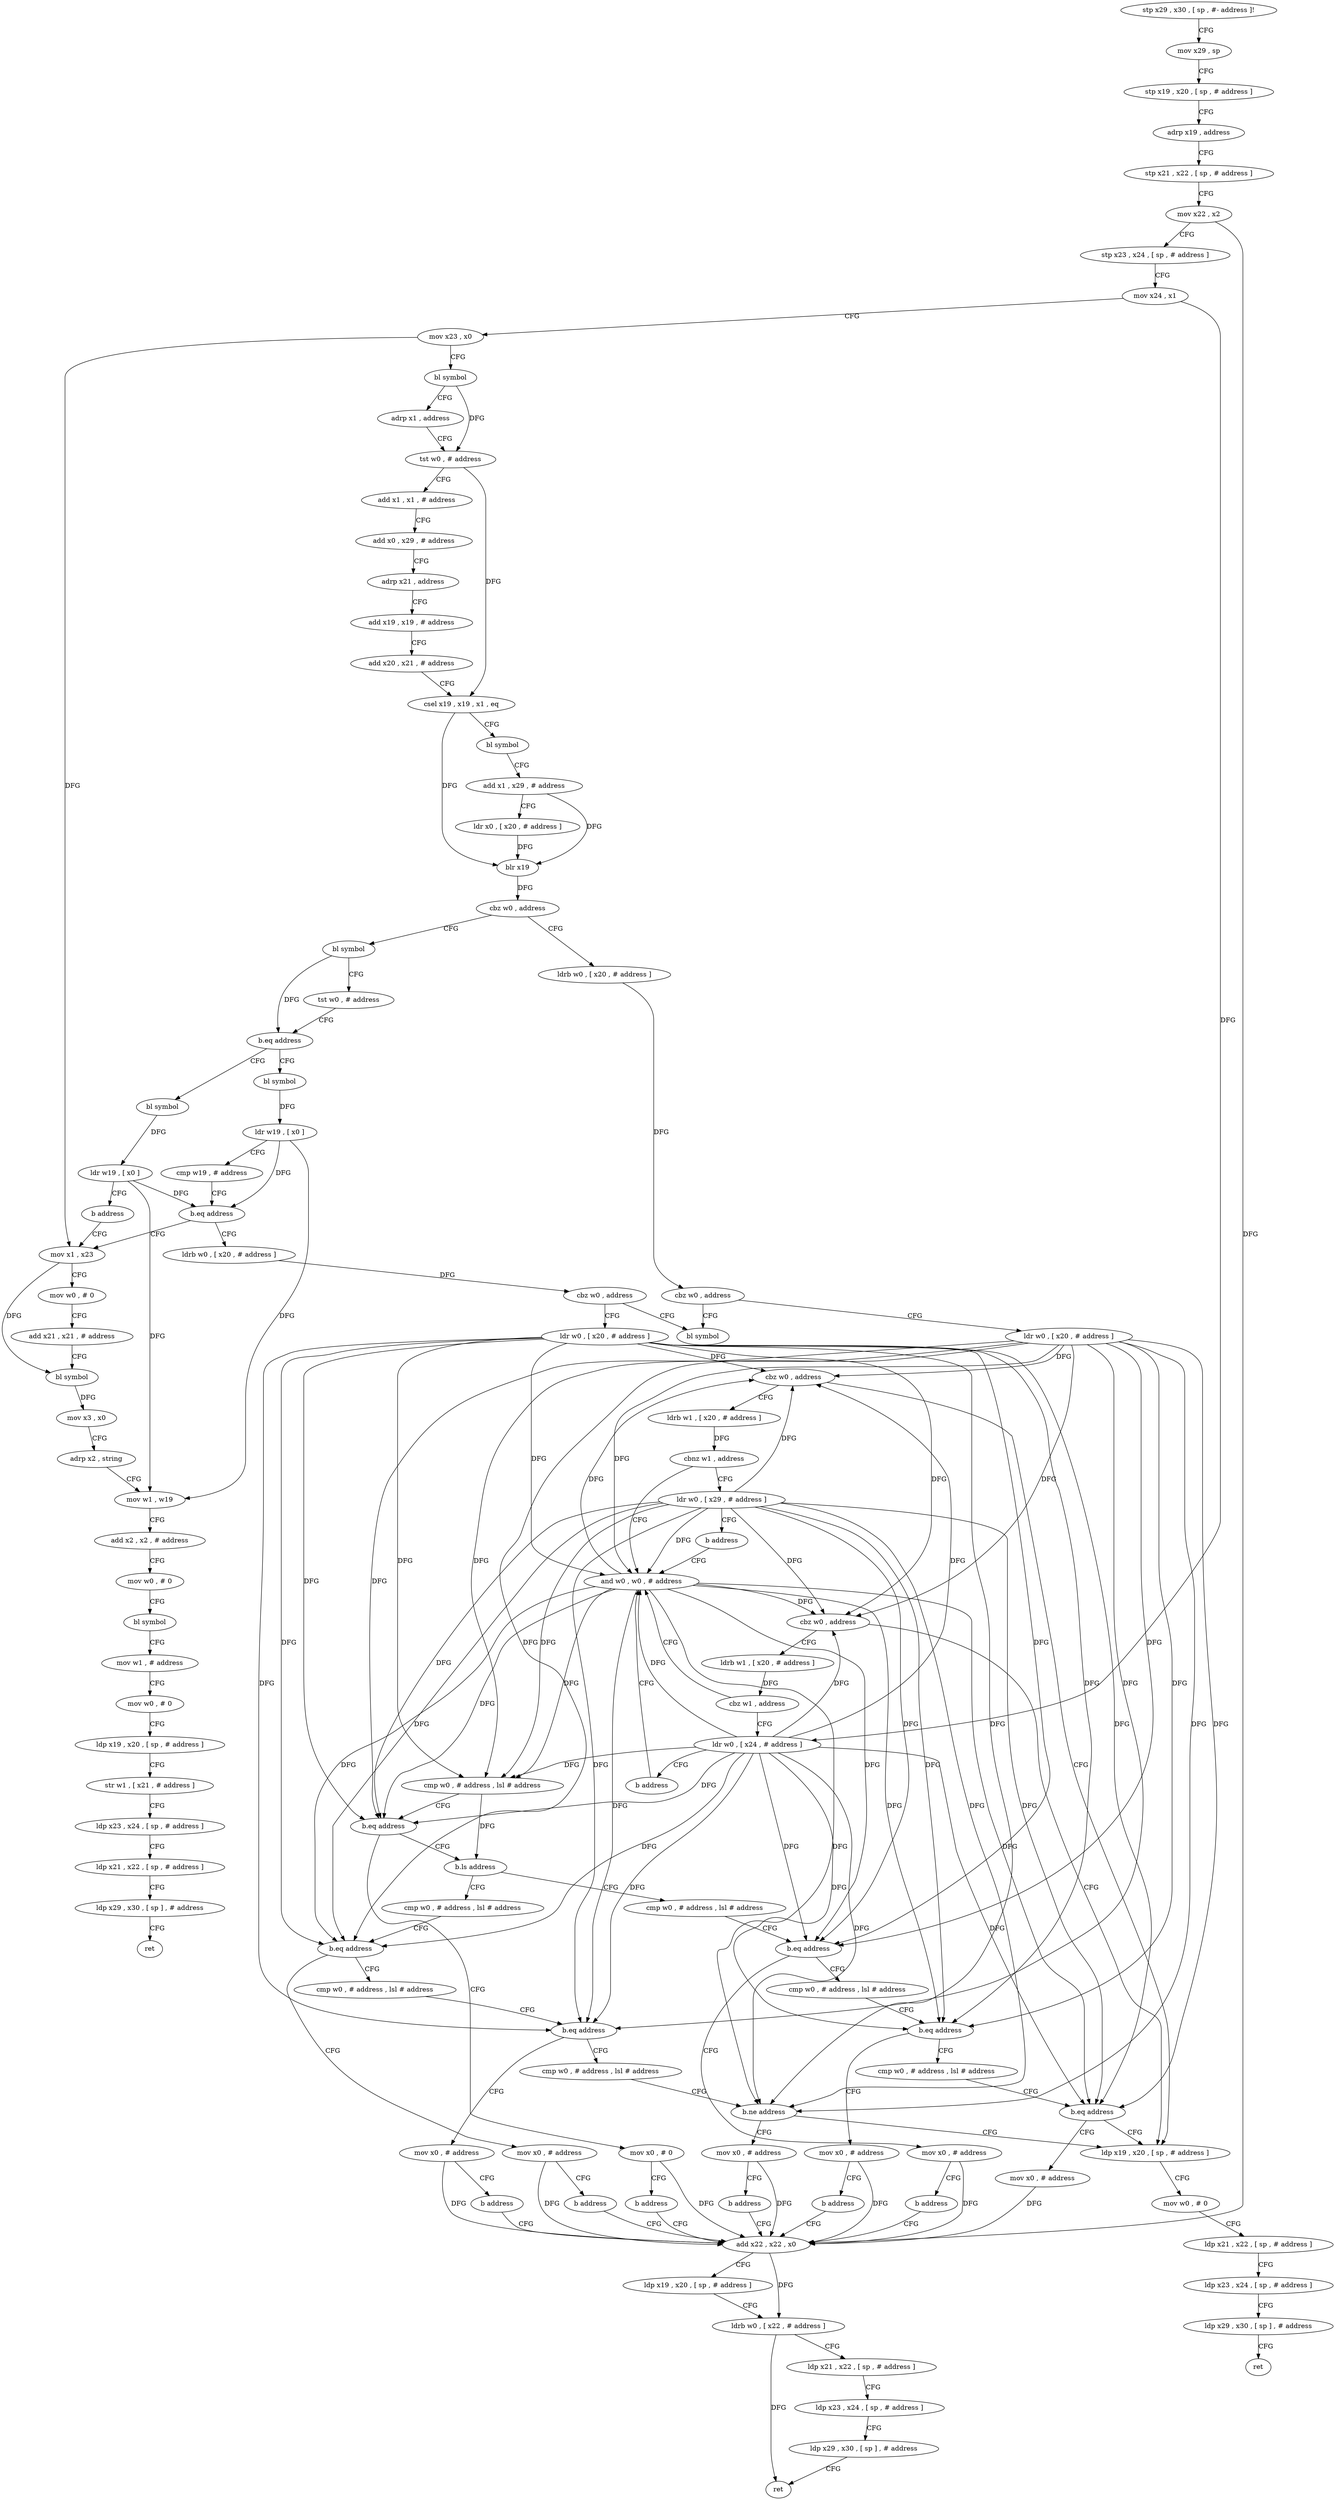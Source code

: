 digraph "func" {
"4220640" [label = "stp x29 , x30 , [ sp , #- address ]!" ]
"4220644" [label = "mov x29 , sp" ]
"4220648" [label = "stp x19 , x20 , [ sp , # address ]" ]
"4220652" [label = "adrp x19 , address" ]
"4220656" [label = "stp x21 , x22 , [ sp , # address ]" ]
"4220660" [label = "mov x22 , x2" ]
"4220664" [label = "stp x23 , x24 , [ sp , # address ]" ]
"4220668" [label = "mov x24 , x1" ]
"4220672" [label = "mov x23 , x0" ]
"4220676" [label = "bl symbol" ]
"4220680" [label = "adrp x1 , address" ]
"4220684" [label = "tst w0 , # address" ]
"4220688" [label = "add x1 , x1 , # address" ]
"4220692" [label = "add x0 , x29 , # address" ]
"4220696" [label = "adrp x21 , address" ]
"4220700" [label = "add x19 , x19 , # address" ]
"4220704" [label = "add x20 , x21 , # address" ]
"4220708" [label = "csel x19 , x19 , x1 , eq" ]
"4220712" [label = "bl symbol" ]
"4220716" [label = "add x1 , x29 , # address" ]
"4220720" [label = "ldr x0 , [ x20 , # address ]" ]
"4220724" [label = "blr x19" ]
"4220728" [label = "cbz w0 , address" ]
"4220832" [label = "ldrb w0 , [ x20 , # address ]" ]
"4220732" [label = "bl symbol" ]
"4220836" [label = "cbz w0 , address" ]
"4221040" [label = "bl symbol" ]
"4220840" [label = "ldr w0 , [ x20 , # address ]" ]
"4220736" [label = "tst w0 , # address" ]
"4220740" [label = "b.eq address" ]
"4220960" [label = "bl symbol" ]
"4220744" [label = "bl symbol" ]
"4220844" [label = "cbz w0 , address" ]
"4220896" [label = "ldp x19 , x20 , [ sp , # address ]" ]
"4220848" [label = "ldrb w1 , [ x20 , # address ]" ]
"4220964" [label = "ldr w19 , [ x0 ]" ]
"4220968" [label = "b address" ]
"4220760" [label = "mov x1 , x23" ]
"4220748" [label = "ldr w19 , [ x0 ]" ]
"4220752" [label = "cmp w19 , # address" ]
"4220756" [label = "b.eq address" ]
"4220976" [label = "ldrb w0 , [ x20 , # address ]" ]
"4220900" [label = "mov w0 , # 0" ]
"4220904" [label = "ldp x21 , x22 , [ sp , # address ]" ]
"4220908" [label = "ldp x23 , x24 , [ sp , # address ]" ]
"4220912" [label = "ldp x29 , x30 , [ sp ] , # address" ]
"4220916" [label = "ret" ]
"4220852" [label = "cbnz w1 , address" ]
"4220920" [label = "ldr w0 , [ x29 , # address ]" ]
"4220856" [label = "and w0 , w0 , # address" ]
"4220764" [label = "mov w0 , # 0" ]
"4220768" [label = "add x21 , x21 , # address" ]
"4220772" [label = "bl symbol" ]
"4220776" [label = "mov x3 , x0" ]
"4220780" [label = "adrp x2 , string" ]
"4220784" [label = "mov w1 , w19" ]
"4220788" [label = "add x2 , x2 , # address" ]
"4220792" [label = "mov w0 , # 0" ]
"4220796" [label = "bl symbol" ]
"4220800" [label = "mov w1 , # address" ]
"4220804" [label = "mov w0 , # 0" ]
"4220808" [label = "ldp x19 , x20 , [ sp , # address ]" ]
"4220812" [label = "str w1 , [ x21 , # address ]" ]
"4220816" [label = "ldp x23 , x24 , [ sp , # address ]" ]
"4220820" [label = "ldp x21 , x22 , [ sp , # address ]" ]
"4220824" [label = "ldp x29 , x30 , [ sp ] , # address" ]
"4220828" [label = "ret" ]
"4220980" [label = "cbz w0 , address" ]
"4220984" [label = "ldr w0 , [ x20 , # address ]" ]
"4220924" [label = "b address" ]
"4220860" [label = "cmp w0 , # address , lsl # address" ]
"4220864" [label = "b.eq address" ]
"4221080" [label = "mov x0 , # 0" ]
"4220868" [label = "b.ls address" ]
"4220988" [label = "cbz w0 , address" ]
"4220992" [label = "ldrb w1 , [ x20 , # address ]" ]
"4221084" [label = "b address" ]
"4221012" [label = "add x22 , x22 , x0" ]
"4220928" [label = "cmp w0 , # address , lsl # address" ]
"4220872" [label = "cmp w0 , # address , lsl # address" ]
"4220996" [label = "cbz w1 , address" ]
"4221000" [label = "ldr w0 , [ x24 , # address ]" ]
"4221016" [label = "ldp x19 , x20 , [ sp , # address ]" ]
"4221020" [label = "ldrb w0 , [ x22 , # address ]" ]
"4221024" [label = "ldp x21 , x22 , [ sp , # address ]" ]
"4221028" [label = "ldp x23 , x24 , [ sp , # address ]" ]
"4221032" [label = "ldp x29 , x30 , [ sp ] , # address" ]
"4221036" [label = "ret" ]
"4220932" [label = "b.eq address" ]
"4221072" [label = "mov x0 , # address" ]
"4220936" [label = "cmp w0 , # address , lsl # address" ]
"4220876" [label = "b.eq address" ]
"4221064" [label = "mov x0 , # address" ]
"4220880" [label = "cmp w0 , # address , lsl # address" ]
"4221004" [label = "b address" ]
"4221076" [label = "b address" ]
"4220940" [label = "b.eq address" ]
"4221048" [label = "mov x0 , # address" ]
"4220944" [label = "cmp w0 , # address , lsl # address" ]
"4221068" [label = "b address" ]
"4220884" [label = "b.eq address" ]
"4221056" [label = "mov x0 , # address" ]
"4220888" [label = "cmp w0 , # address , lsl # address" ]
"4221052" [label = "b address" ]
"4220948" [label = "b.ne address" ]
"4220952" [label = "mov x0 , # address" ]
"4221060" [label = "b address" ]
"4220892" [label = "b.eq address" ]
"4221008" [label = "mov x0 , # address" ]
"4220956" [label = "b address" ]
"4220640" -> "4220644" [ label = "CFG" ]
"4220644" -> "4220648" [ label = "CFG" ]
"4220648" -> "4220652" [ label = "CFG" ]
"4220652" -> "4220656" [ label = "CFG" ]
"4220656" -> "4220660" [ label = "CFG" ]
"4220660" -> "4220664" [ label = "CFG" ]
"4220660" -> "4221012" [ label = "DFG" ]
"4220664" -> "4220668" [ label = "CFG" ]
"4220668" -> "4220672" [ label = "CFG" ]
"4220668" -> "4221000" [ label = "DFG" ]
"4220672" -> "4220676" [ label = "CFG" ]
"4220672" -> "4220760" [ label = "DFG" ]
"4220676" -> "4220680" [ label = "CFG" ]
"4220676" -> "4220684" [ label = "DFG" ]
"4220680" -> "4220684" [ label = "CFG" ]
"4220684" -> "4220688" [ label = "CFG" ]
"4220684" -> "4220708" [ label = "DFG" ]
"4220688" -> "4220692" [ label = "CFG" ]
"4220692" -> "4220696" [ label = "CFG" ]
"4220696" -> "4220700" [ label = "CFG" ]
"4220700" -> "4220704" [ label = "CFG" ]
"4220704" -> "4220708" [ label = "CFG" ]
"4220708" -> "4220712" [ label = "CFG" ]
"4220708" -> "4220724" [ label = "DFG" ]
"4220712" -> "4220716" [ label = "CFG" ]
"4220716" -> "4220720" [ label = "CFG" ]
"4220716" -> "4220724" [ label = "DFG" ]
"4220720" -> "4220724" [ label = "DFG" ]
"4220724" -> "4220728" [ label = "DFG" ]
"4220728" -> "4220832" [ label = "CFG" ]
"4220728" -> "4220732" [ label = "CFG" ]
"4220832" -> "4220836" [ label = "DFG" ]
"4220732" -> "4220736" [ label = "CFG" ]
"4220732" -> "4220740" [ label = "DFG" ]
"4220836" -> "4221040" [ label = "CFG" ]
"4220836" -> "4220840" [ label = "CFG" ]
"4220840" -> "4220844" [ label = "DFG" ]
"4220840" -> "4220856" [ label = "DFG" ]
"4220840" -> "4220860" [ label = "DFG" ]
"4220840" -> "4220864" [ label = "DFG" ]
"4220840" -> "4220988" [ label = "DFG" ]
"4220840" -> "4220932" [ label = "DFG" ]
"4220840" -> "4220876" [ label = "DFG" ]
"4220840" -> "4220940" [ label = "DFG" ]
"4220840" -> "4220884" [ label = "DFG" ]
"4220840" -> "4220948" [ label = "DFG" ]
"4220840" -> "4220892" [ label = "DFG" ]
"4220736" -> "4220740" [ label = "CFG" ]
"4220740" -> "4220960" [ label = "CFG" ]
"4220740" -> "4220744" [ label = "CFG" ]
"4220960" -> "4220964" [ label = "DFG" ]
"4220744" -> "4220748" [ label = "DFG" ]
"4220844" -> "4220896" [ label = "CFG" ]
"4220844" -> "4220848" [ label = "CFG" ]
"4220896" -> "4220900" [ label = "CFG" ]
"4220848" -> "4220852" [ label = "DFG" ]
"4220964" -> "4220968" [ label = "CFG" ]
"4220964" -> "4220756" [ label = "DFG" ]
"4220964" -> "4220784" [ label = "DFG" ]
"4220968" -> "4220760" [ label = "CFG" ]
"4220760" -> "4220764" [ label = "CFG" ]
"4220760" -> "4220772" [ label = "DFG" ]
"4220748" -> "4220752" [ label = "CFG" ]
"4220748" -> "4220756" [ label = "DFG" ]
"4220748" -> "4220784" [ label = "DFG" ]
"4220752" -> "4220756" [ label = "CFG" ]
"4220756" -> "4220976" [ label = "CFG" ]
"4220756" -> "4220760" [ label = "CFG" ]
"4220976" -> "4220980" [ label = "DFG" ]
"4220900" -> "4220904" [ label = "CFG" ]
"4220904" -> "4220908" [ label = "CFG" ]
"4220908" -> "4220912" [ label = "CFG" ]
"4220912" -> "4220916" [ label = "CFG" ]
"4220852" -> "4220920" [ label = "CFG" ]
"4220852" -> "4220856" [ label = "CFG" ]
"4220920" -> "4220924" [ label = "CFG" ]
"4220920" -> "4220844" [ label = "DFG" ]
"4220920" -> "4220856" [ label = "DFG" ]
"4220920" -> "4220860" [ label = "DFG" ]
"4220920" -> "4220864" [ label = "DFG" ]
"4220920" -> "4220988" [ label = "DFG" ]
"4220920" -> "4220932" [ label = "DFG" ]
"4220920" -> "4220876" [ label = "DFG" ]
"4220920" -> "4220940" [ label = "DFG" ]
"4220920" -> "4220884" [ label = "DFG" ]
"4220920" -> "4220948" [ label = "DFG" ]
"4220920" -> "4220892" [ label = "DFG" ]
"4220856" -> "4220860" [ label = "DFG" ]
"4220856" -> "4220844" [ label = "DFG" ]
"4220856" -> "4220864" [ label = "DFG" ]
"4220856" -> "4220988" [ label = "DFG" ]
"4220856" -> "4220932" [ label = "DFG" ]
"4220856" -> "4220876" [ label = "DFG" ]
"4220856" -> "4220940" [ label = "DFG" ]
"4220856" -> "4220884" [ label = "DFG" ]
"4220856" -> "4220948" [ label = "DFG" ]
"4220856" -> "4220892" [ label = "DFG" ]
"4220764" -> "4220768" [ label = "CFG" ]
"4220768" -> "4220772" [ label = "CFG" ]
"4220772" -> "4220776" [ label = "DFG" ]
"4220776" -> "4220780" [ label = "CFG" ]
"4220780" -> "4220784" [ label = "CFG" ]
"4220784" -> "4220788" [ label = "CFG" ]
"4220788" -> "4220792" [ label = "CFG" ]
"4220792" -> "4220796" [ label = "CFG" ]
"4220796" -> "4220800" [ label = "CFG" ]
"4220800" -> "4220804" [ label = "CFG" ]
"4220804" -> "4220808" [ label = "CFG" ]
"4220808" -> "4220812" [ label = "CFG" ]
"4220812" -> "4220816" [ label = "CFG" ]
"4220816" -> "4220820" [ label = "CFG" ]
"4220820" -> "4220824" [ label = "CFG" ]
"4220824" -> "4220828" [ label = "CFG" ]
"4220980" -> "4221040" [ label = "CFG" ]
"4220980" -> "4220984" [ label = "CFG" ]
"4220984" -> "4220988" [ label = "DFG" ]
"4220984" -> "4220844" [ label = "DFG" ]
"4220984" -> "4220856" [ label = "DFG" ]
"4220984" -> "4220860" [ label = "DFG" ]
"4220984" -> "4220864" [ label = "DFG" ]
"4220984" -> "4220932" [ label = "DFG" ]
"4220984" -> "4220876" [ label = "DFG" ]
"4220984" -> "4220940" [ label = "DFG" ]
"4220984" -> "4220884" [ label = "DFG" ]
"4220984" -> "4220948" [ label = "DFG" ]
"4220984" -> "4220892" [ label = "DFG" ]
"4220924" -> "4220856" [ label = "CFG" ]
"4220860" -> "4220864" [ label = "CFG" ]
"4220860" -> "4220868" [ label = "DFG" ]
"4220864" -> "4221080" [ label = "CFG" ]
"4220864" -> "4220868" [ label = "CFG" ]
"4221080" -> "4221084" [ label = "CFG" ]
"4221080" -> "4221012" [ label = "DFG" ]
"4220868" -> "4220928" [ label = "CFG" ]
"4220868" -> "4220872" [ label = "CFG" ]
"4220988" -> "4220896" [ label = "CFG" ]
"4220988" -> "4220992" [ label = "CFG" ]
"4220992" -> "4220996" [ label = "DFG" ]
"4221084" -> "4221012" [ label = "CFG" ]
"4221012" -> "4221016" [ label = "CFG" ]
"4221012" -> "4221020" [ label = "DFG" ]
"4220928" -> "4220932" [ label = "CFG" ]
"4220872" -> "4220876" [ label = "CFG" ]
"4220996" -> "4220856" [ label = "CFG" ]
"4220996" -> "4221000" [ label = "CFG" ]
"4221000" -> "4221004" [ label = "CFG" ]
"4221000" -> "4220844" [ label = "DFG" ]
"4221000" -> "4220856" [ label = "DFG" ]
"4221000" -> "4220860" [ label = "DFG" ]
"4221000" -> "4220864" [ label = "DFG" ]
"4221000" -> "4220988" [ label = "DFG" ]
"4221000" -> "4220932" [ label = "DFG" ]
"4221000" -> "4220876" [ label = "DFG" ]
"4221000" -> "4220940" [ label = "DFG" ]
"4221000" -> "4220884" [ label = "DFG" ]
"4221000" -> "4220948" [ label = "DFG" ]
"4221000" -> "4220892" [ label = "DFG" ]
"4221016" -> "4221020" [ label = "CFG" ]
"4221020" -> "4221024" [ label = "CFG" ]
"4221020" -> "4221036" [ label = "DFG" ]
"4221024" -> "4221028" [ label = "CFG" ]
"4221028" -> "4221032" [ label = "CFG" ]
"4221032" -> "4221036" [ label = "CFG" ]
"4220932" -> "4221072" [ label = "CFG" ]
"4220932" -> "4220936" [ label = "CFG" ]
"4221072" -> "4221076" [ label = "CFG" ]
"4221072" -> "4221012" [ label = "DFG" ]
"4220936" -> "4220940" [ label = "CFG" ]
"4220876" -> "4221064" [ label = "CFG" ]
"4220876" -> "4220880" [ label = "CFG" ]
"4221064" -> "4221068" [ label = "CFG" ]
"4221064" -> "4221012" [ label = "DFG" ]
"4220880" -> "4220884" [ label = "CFG" ]
"4221004" -> "4220856" [ label = "CFG" ]
"4221076" -> "4221012" [ label = "CFG" ]
"4220940" -> "4221048" [ label = "CFG" ]
"4220940" -> "4220944" [ label = "CFG" ]
"4221048" -> "4221052" [ label = "CFG" ]
"4221048" -> "4221012" [ label = "DFG" ]
"4220944" -> "4220948" [ label = "CFG" ]
"4221068" -> "4221012" [ label = "CFG" ]
"4220884" -> "4221056" [ label = "CFG" ]
"4220884" -> "4220888" [ label = "CFG" ]
"4221056" -> "4221060" [ label = "CFG" ]
"4221056" -> "4221012" [ label = "DFG" ]
"4220888" -> "4220892" [ label = "CFG" ]
"4221052" -> "4221012" [ label = "CFG" ]
"4220948" -> "4220896" [ label = "CFG" ]
"4220948" -> "4220952" [ label = "CFG" ]
"4220952" -> "4220956" [ label = "CFG" ]
"4220952" -> "4221012" [ label = "DFG" ]
"4221060" -> "4221012" [ label = "CFG" ]
"4220892" -> "4221008" [ label = "CFG" ]
"4220892" -> "4220896" [ label = "CFG" ]
"4221008" -> "4221012" [ label = "DFG" ]
"4220956" -> "4221012" [ label = "CFG" ]
}
